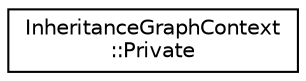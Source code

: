 digraph "类继承关系图"
{
 // INTERACTIVE_SVG=YES
 // LATEX_PDF_SIZE
  edge [fontname="Helvetica",fontsize="10",labelfontname="Helvetica",labelfontsize="10"];
  node [fontname="Helvetica",fontsize="10",shape=record];
  rankdir="LR";
  Node0 [label="InheritanceGraphContext\l::Private",height=0.2,width=0.4,color="black", fillcolor="white", style="filled",URL="$db/d5e/class_inheritance_graph_context_1_1_private.html",tooltip=" "];
}
